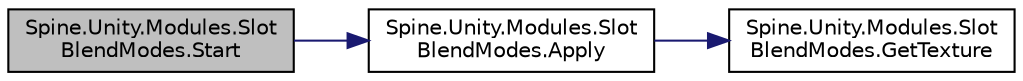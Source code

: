 digraph "Spine.Unity.Modules.SlotBlendModes.Start"
{
 // LATEX_PDF_SIZE
  edge [fontname="Helvetica",fontsize="10",labelfontname="Helvetica",labelfontsize="10"];
  node [fontname="Helvetica",fontsize="10",shape=record];
  rankdir="LR";
  Node1 [label="Spine.Unity.Modules.Slot\lBlendModes.Start",height=0.2,width=0.4,color="black", fillcolor="grey75", style="filled", fontcolor="black",tooltip=" "];
  Node1 -> Node2 [color="midnightblue",fontsize="10",style="solid",fontname="Helvetica"];
  Node2 [label="Spine.Unity.Modules.Slot\lBlendModes.Apply",height=0.2,width=0.4,color="black", fillcolor="white", style="filled",URL="$class_spine_1_1_unity_1_1_modules_1_1_slot_blend_modes.html#ae75d7ae524dcd99c4e1a82a170b051a1",tooltip=" "];
  Node2 -> Node3 [color="midnightblue",fontsize="10",style="solid",fontname="Helvetica"];
  Node3 [label="Spine.Unity.Modules.Slot\lBlendModes.GetTexture",height=0.2,width=0.4,color="black", fillcolor="white", style="filled",URL="$class_spine_1_1_unity_1_1_modules_1_1_slot_blend_modes.html#aefc29d829dd66b4b09878f396c07ab8c",tooltip=" "];
}
